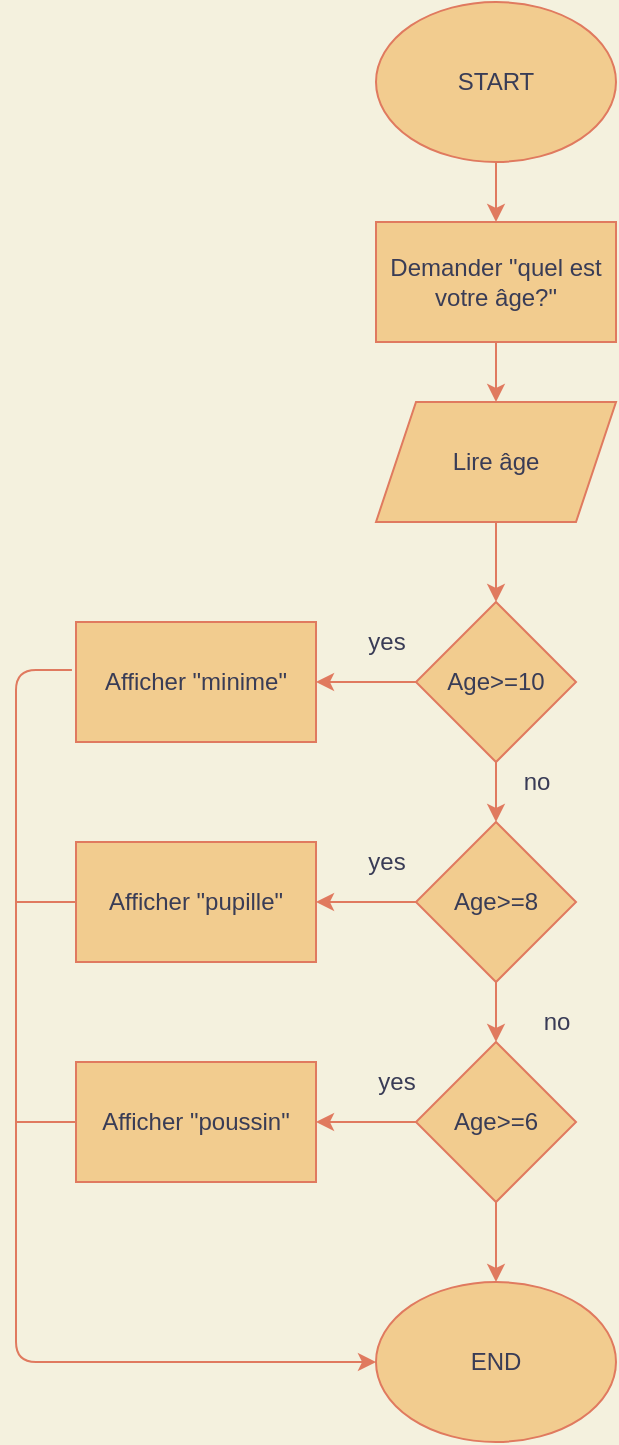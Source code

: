 <mxfile version="13.9.9" type="device"><diagram id="fl3RH8nHt_5czFKYHFoc" name="Page-1"><mxGraphModel dx="460" dy="805" grid="1" gridSize="10" guides="1" tooltips="1" connect="1" arrows="1" fold="1" page="1" pageScale="1" pageWidth="827" pageHeight="1169" background="#F4F1DE" math="0" shadow="0"><root><mxCell id="0"/><mxCell id="1" parent="0"/><mxCell id="zb9NLxv9jSAKoKsYJG4--4" style="edgeStyle=orthogonalEdgeStyle;curved=0;rounded=1;sketch=0;orthogonalLoop=1;jettySize=auto;html=1;entryX=0.5;entryY=0;entryDx=0;entryDy=0;strokeColor=#E07A5F;fillColor=#F2CC8F;fontColor=#393C56;" edge="1" parent="1" source="zb9NLxv9jSAKoKsYJG4--2" target="zb9NLxv9jSAKoKsYJG4--3"><mxGeometry relative="1" as="geometry"/></mxCell><mxCell id="zb9NLxv9jSAKoKsYJG4--2" value="START" style="ellipse;whiteSpace=wrap;html=1;rounded=0;sketch=0;strokeColor=#E07A5F;fillColor=#F2CC8F;fontColor=#393C56;" vertex="1" parent="1"><mxGeometry x="360" y="40" width="120" height="80" as="geometry"/></mxCell><mxCell id="zb9NLxv9jSAKoKsYJG4--5" style="edgeStyle=orthogonalEdgeStyle;curved=0;rounded=1;sketch=0;orthogonalLoop=1;jettySize=auto;html=1;strokeColor=#E07A5F;fillColor=#F2CC8F;fontColor=#393C56;" edge="1" parent="1" source="zb9NLxv9jSAKoKsYJG4--3"><mxGeometry relative="1" as="geometry"><mxPoint x="420" y="240" as="targetPoint"/></mxGeometry></mxCell><mxCell id="zb9NLxv9jSAKoKsYJG4--3" value="Demander &quot;quel est votre âge?&quot;" style="rounded=0;whiteSpace=wrap;html=1;sketch=0;strokeColor=#E07A5F;fillColor=#F2CC8F;fontColor=#393C56;" vertex="1" parent="1"><mxGeometry x="360" y="150" width="120" height="60" as="geometry"/></mxCell><mxCell id="zb9NLxv9jSAKoKsYJG4--7" style="edgeStyle=orthogonalEdgeStyle;curved=0;rounded=1;sketch=0;orthogonalLoop=1;jettySize=auto;html=1;strokeColor=#E07A5F;fillColor=#F2CC8F;fontColor=#393C56;" edge="1" parent="1" source="zb9NLxv9jSAKoKsYJG4--6"><mxGeometry relative="1" as="geometry"><mxPoint x="420" y="340" as="targetPoint"/></mxGeometry></mxCell><mxCell id="zb9NLxv9jSAKoKsYJG4--6" value="Lire âge" style="shape=parallelogram;perimeter=parallelogramPerimeter;whiteSpace=wrap;html=1;fixedSize=1;rounded=0;sketch=0;strokeColor=#E07A5F;fillColor=#F2CC8F;fontColor=#393C56;" vertex="1" parent="1"><mxGeometry x="360" y="240" width="120" height="60" as="geometry"/></mxCell><mxCell id="zb9NLxv9jSAKoKsYJG4--13" style="edgeStyle=orthogonalEdgeStyle;curved=0;rounded=1;sketch=0;orthogonalLoop=1;jettySize=auto;html=1;entryX=0.5;entryY=0;entryDx=0;entryDy=0;strokeColor=#E07A5F;fillColor=#F2CC8F;fontColor=#393C56;" edge="1" parent="1" source="zb9NLxv9jSAKoKsYJG4--9" target="zb9NLxv9jSAKoKsYJG4--10"><mxGeometry relative="1" as="geometry"/></mxCell><mxCell id="zb9NLxv9jSAKoKsYJG4--18" style="edgeStyle=orthogonalEdgeStyle;curved=0;rounded=1;sketch=0;orthogonalLoop=1;jettySize=auto;html=1;strokeColor=#E07A5F;fillColor=#F2CC8F;fontColor=#393C56;" edge="1" parent="1" source="zb9NLxv9jSAKoKsYJG4--9"><mxGeometry relative="1" as="geometry"><mxPoint x="330" y="380" as="targetPoint"/></mxGeometry></mxCell><mxCell id="zb9NLxv9jSAKoKsYJG4--9" value="&lt;span&gt;Age&amp;gt;=10&lt;/span&gt;" style="rhombus;whiteSpace=wrap;html=1;rounded=0;sketch=0;strokeColor=#E07A5F;fillColor=#F2CC8F;fontColor=#393C56;" vertex="1" parent="1"><mxGeometry x="380" y="340" width="80" height="80" as="geometry"/></mxCell><mxCell id="zb9NLxv9jSAKoKsYJG4--12" style="edgeStyle=orthogonalEdgeStyle;curved=0;rounded=1;sketch=0;orthogonalLoop=1;jettySize=auto;html=1;entryX=0.5;entryY=0;entryDx=0;entryDy=0;strokeColor=#E07A5F;fillColor=#F2CC8F;fontColor=#393C56;" edge="1" parent="1" source="zb9NLxv9jSAKoKsYJG4--10" target="zb9NLxv9jSAKoKsYJG4--11"><mxGeometry relative="1" as="geometry"/></mxCell><mxCell id="zb9NLxv9jSAKoKsYJG4--19" style="edgeStyle=orthogonalEdgeStyle;curved=0;rounded=1;sketch=0;orthogonalLoop=1;jettySize=auto;html=1;strokeColor=#E07A5F;fillColor=#F2CC8F;fontColor=#393C56;" edge="1" parent="1" source="zb9NLxv9jSAKoKsYJG4--10"><mxGeometry relative="1" as="geometry"><mxPoint x="330" y="490" as="targetPoint"/></mxGeometry></mxCell><mxCell id="zb9NLxv9jSAKoKsYJG4--10" value="&lt;span&gt;Age&amp;gt;=8&lt;/span&gt;" style="rhombus;whiteSpace=wrap;html=1;rounded=0;sketch=0;strokeColor=#E07A5F;fillColor=#F2CC8F;fontColor=#393C56;" vertex="1" parent="1"><mxGeometry x="380" y="450" width="80" height="80" as="geometry"/></mxCell><mxCell id="zb9NLxv9jSAKoKsYJG4--15" style="edgeStyle=orthogonalEdgeStyle;curved=0;rounded=1;sketch=0;orthogonalLoop=1;jettySize=auto;html=1;entryX=0.5;entryY=0;entryDx=0;entryDy=0;strokeColor=#E07A5F;fillColor=#F2CC8F;fontColor=#393C56;" edge="1" parent="1" source="zb9NLxv9jSAKoKsYJG4--11" target="zb9NLxv9jSAKoKsYJG4--14"><mxGeometry relative="1" as="geometry"/></mxCell><mxCell id="zb9NLxv9jSAKoKsYJG4--20" style="edgeStyle=orthogonalEdgeStyle;curved=0;rounded=1;sketch=0;orthogonalLoop=1;jettySize=auto;html=1;strokeColor=#E07A5F;fillColor=#F2CC8F;fontColor=#393C56;" edge="1" parent="1" source="zb9NLxv9jSAKoKsYJG4--11"><mxGeometry relative="1" as="geometry"><mxPoint x="330" y="600" as="targetPoint"/></mxGeometry></mxCell><mxCell id="zb9NLxv9jSAKoKsYJG4--11" value="&lt;span&gt;Age&amp;gt;=6&lt;/span&gt;" style="rhombus;whiteSpace=wrap;html=1;rounded=0;sketch=0;strokeColor=#E07A5F;fillColor=#F2CC8F;fontColor=#393C56;" vertex="1" parent="1"><mxGeometry x="380" y="560" width="80" height="80" as="geometry"/></mxCell><mxCell id="zb9NLxv9jSAKoKsYJG4--14" value="END" style="ellipse;whiteSpace=wrap;html=1;rounded=0;sketch=0;strokeColor=#E07A5F;fillColor=#F2CC8F;fontColor=#393C56;" vertex="1" parent="1"><mxGeometry x="360" y="680" width="120" height="80" as="geometry"/></mxCell><mxCell id="zb9NLxv9jSAKoKsYJG4--16" value="no" style="text;html=1;align=center;verticalAlign=middle;resizable=0;points=[];autosize=1;fontColor=#393C56;" vertex="1" parent="1"><mxGeometry x="425" y="420" width="30" height="20" as="geometry"/></mxCell><mxCell id="zb9NLxv9jSAKoKsYJG4--17" value="no" style="text;html=1;align=center;verticalAlign=middle;resizable=0;points=[];autosize=1;fontColor=#393C56;" vertex="1" parent="1"><mxGeometry x="435" y="540" width="30" height="20" as="geometry"/></mxCell><mxCell id="zb9NLxv9jSAKoKsYJG4--21" value="&lt;span&gt;Afficher &quot;minime&quot;&lt;/span&gt;" style="rounded=0;whiteSpace=wrap;html=1;sketch=0;strokeColor=#E07A5F;fillColor=#F2CC8F;fontColor=#393C56;" vertex="1" parent="1"><mxGeometry x="210" y="350" width="120" height="60" as="geometry"/></mxCell><mxCell id="zb9NLxv9jSAKoKsYJG4--22" value="&lt;span&gt;Afficher &quot;pupille&quot;&lt;/span&gt;" style="rounded=0;whiteSpace=wrap;html=1;sketch=0;strokeColor=#E07A5F;fillColor=#F2CC8F;fontColor=#393C56;" vertex="1" parent="1"><mxGeometry x="210" y="460" width="120" height="60" as="geometry"/></mxCell><mxCell id="zb9NLxv9jSAKoKsYJG4--27" style="edgeStyle=orthogonalEdgeStyle;curved=0;rounded=1;sketch=0;orthogonalLoop=1;jettySize=auto;html=1;entryX=0;entryY=0.5;entryDx=0;entryDy=0;strokeColor=#E07A5F;fillColor=#F2CC8F;fontColor=#393C56;exitX=-0.017;exitY=0.4;exitDx=0;exitDy=0;exitPerimeter=0;" edge="1" parent="1" source="zb9NLxv9jSAKoKsYJG4--21" target="zb9NLxv9jSAKoKsYJG4--14"><mxGeometry relative="1" as="geometry"><mxPoint x="180" y="370" as="sourcePoint"/><Array as="points"><mxPoint x="180" y="374"/><mxPoint x="180" y="720"/></Array></mxGeometry></mxCell><mxCell id="zb9NLxv9jSAKoKsYJG4--23" value="&lt;span&gt;Afficher &quot;poussin&quot;&lt;/span&gt;" style="rounded=0;whiteSpace=wrap;html=1;sketch=0;strokeColor=#E07A5F;fillColor=#F2CC8F;fontColor=#393C56;" vertex="1" parent="1"><mxGeometry x="210" y="570" width="120" height="60" as="geometry"/></mxCell><mxCell id="zb9NLxv9jSAKoKsYJG4--24" value="yes" style="text;html=1;align=center;verticalAlign=middle;resizable=0;points=[];autosize=1;fontColor=#393C56;" vertex="1" parent="1"><mxGeometry x="355" y="570" width="30" height="20" as="geometry"/></mxCell><mxCell id="zb9NLxv9jSAKoKsYJG4--25" value="yes" style="text;html=1;align=center;verticalAlign=middle;resizable=0;points=[];autosize=1;fontColor=#393C56;" vertex="1" parent="1"><mxGeometry x="350" y="460" width="30" height="20" as="geometry"/></mxCell><mxCell id="zb9NLxv9jSAKoKsYJG4--26" value="yes" style="text;html=1;align=center;verticalAlign=middle;resizable=0;points=[];autosize=1;fontColor=#393C56;" vertex="1" parent="1"><mxGeometry x="350" y="350" width="30" height="20" as="geometry"/></mxCell><mxCell id="zb9NLxv9jSAKoKsYJG4--38" value="" style="endArrow=none;html=1;strokeColor=#E07A5F;fillColor=#F2CC8F;fontColor=#393C56;exitX=0;exitY=0.5;exitDx=0;exitDy=0;" edge="1" parent="1" source="zb9NLxv9jSAKoKsYJG4--22"><mxGeometry width="50" height="50" relative="1" as="geometry"><mxPoint x="260" y="430" as="sourcePoint"/><mxPoint x="180" y="490" as="targetPoint"/></mxGeometry></mxCell><mxCell id="zb9NLxv9jSAKoKsYJG4--39" value="" style="endArrow=none;html=1;strokeColor=#E07A5F;fillColor=#F2CC8F;fontColor=#393C56;exitX=0;exitY=0.5;exitDx=0;exitDy=0;" edge="1" parent="1" source="zb9NLxv9jSAKoKsYJG4--23"><mxGeometry width="50" height="50" relative="1" as="geometry"><mxPoint x="220" y="500" as="sourcePoint"/><mxPoint x="180" y="600" as="targetPoint"/></mxGeometry></mxCell></root></mxGraphModel></diagram></mxfile>